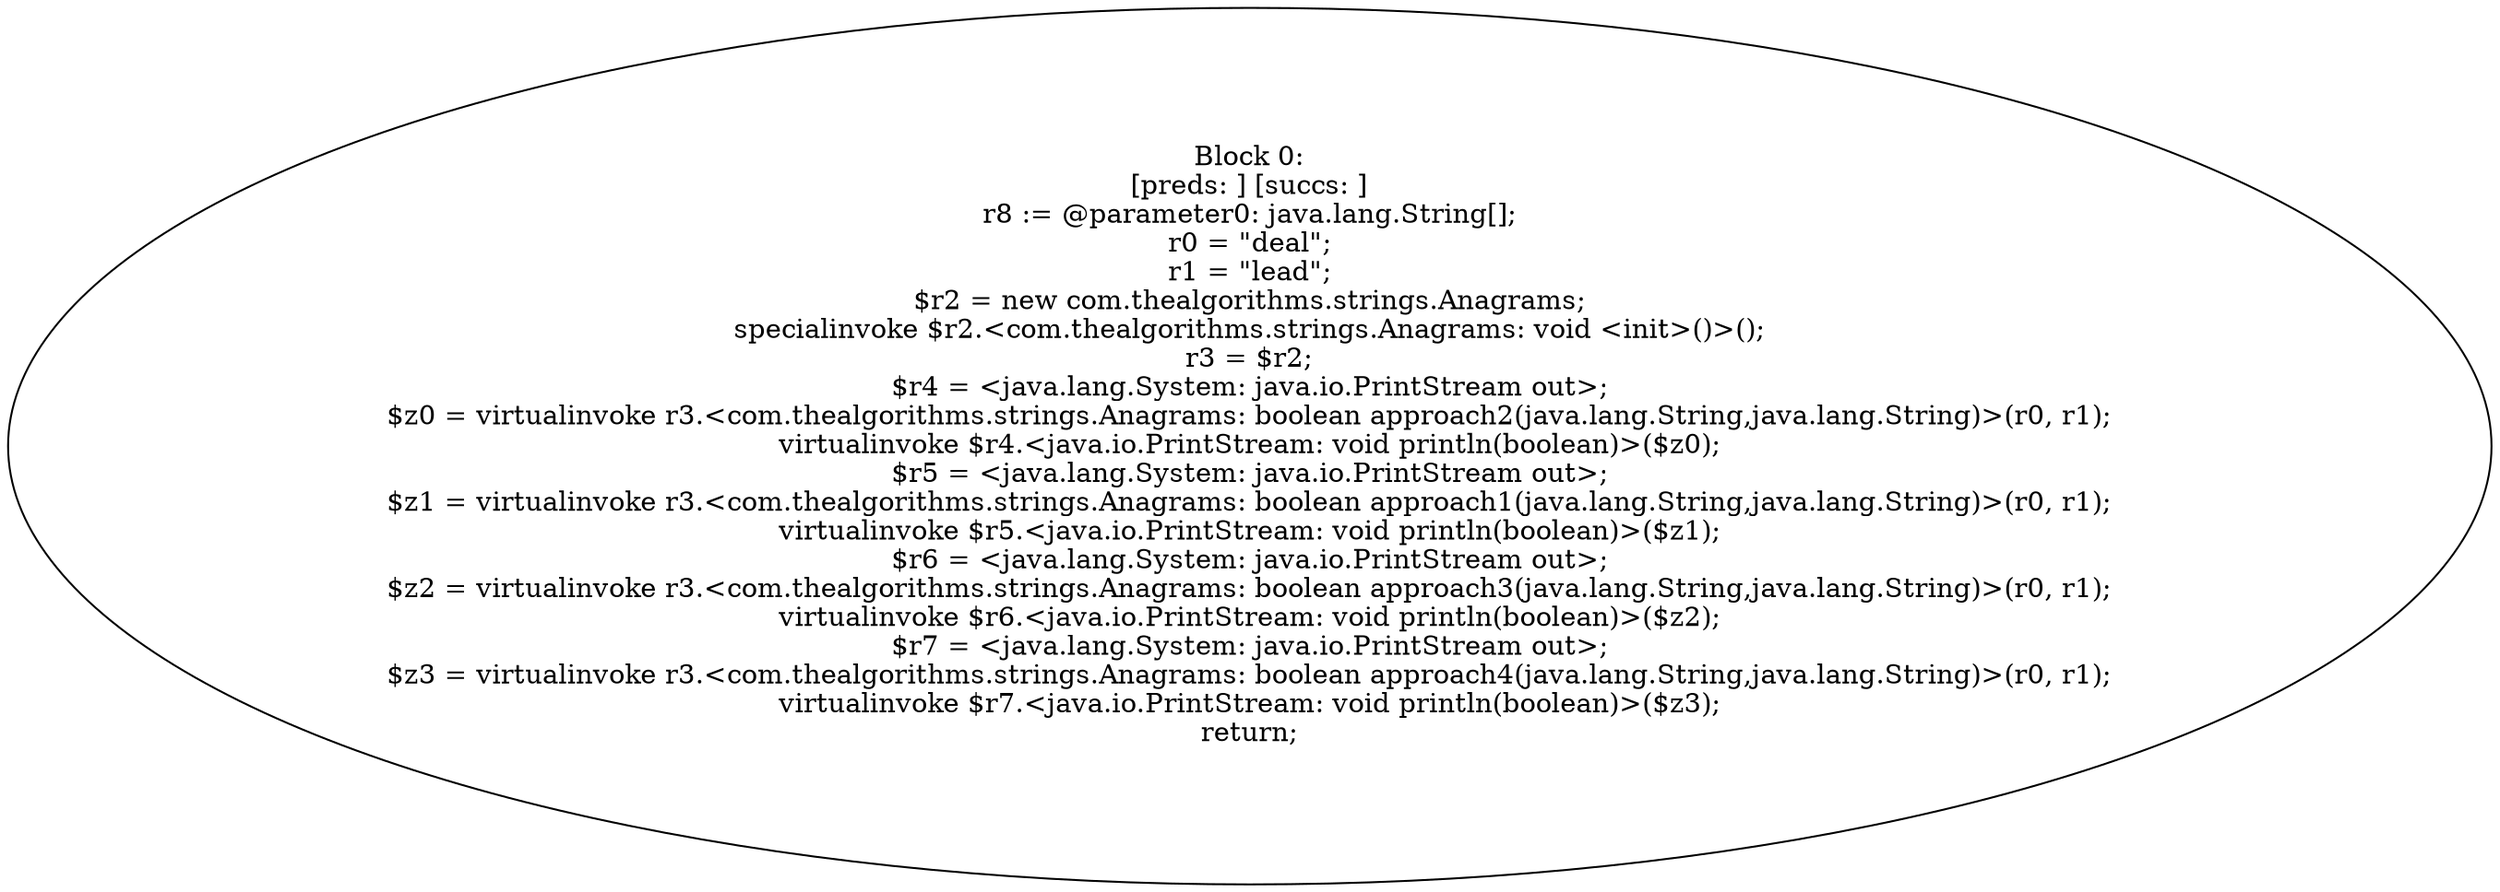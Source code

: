 digraph "unitGraph" {
    "Block 0:
[preds: ] [succs: ]
r8 := @parameter0: java.lang.String[];
r0 = \"deal\";
r1 = \"lead\";
$r2 = new com.thealgorithms.strings.Anagrams;
specialinvoke $r2.<com.thealgorithms.strings.Anagrams: void <init>()>();
r3 = $r2;
$r4 = <java.lang.System: java.io.PrintStream out>;
$z0 = virtualinvoke r3.<com.thealgorithms.strings.Anagrams: boolean approach2(java.lang.String,java.lang.String)>(r0, r1);
virtualinvoke $r4.<java.io.PrintStream: void println(boolean)>($z0);
$r5 = <java.lang.System: java.io.PrintStream out>;
$z1 = virtualinvoke r3.<com.thealgorithms.strings.Anagrams: boolean approach1(java.lang.String,java.lang.String)>(r0, r1);
virtualinvoke $r5.<java.io.PrintStream: void println(boolean)>($z1);
$r6 = <java.lang.System: java.io.PrintStream out>;
$z2 = virtualinvoke r3.<com.thealgorithms.strings.Anagrams: boolean approach3(java.lang.String,java.lang.String)>(r0, r1);
virtualinvoke $r6.<java.io.PrintStream: void println(boolean)>($z2);
$r7 = <java.lang.System: java.io.PrintStream out>;
$z3 = virtualinvoke r3.<com.thealgorithms.strings.Anagrams: boolean approach4(java.lang.String,java.lang.String)>(r0, r1);
virtualinvoke $r7.<java.io.PrintStream: void println(boolean)>($z3);
return;
"
}
